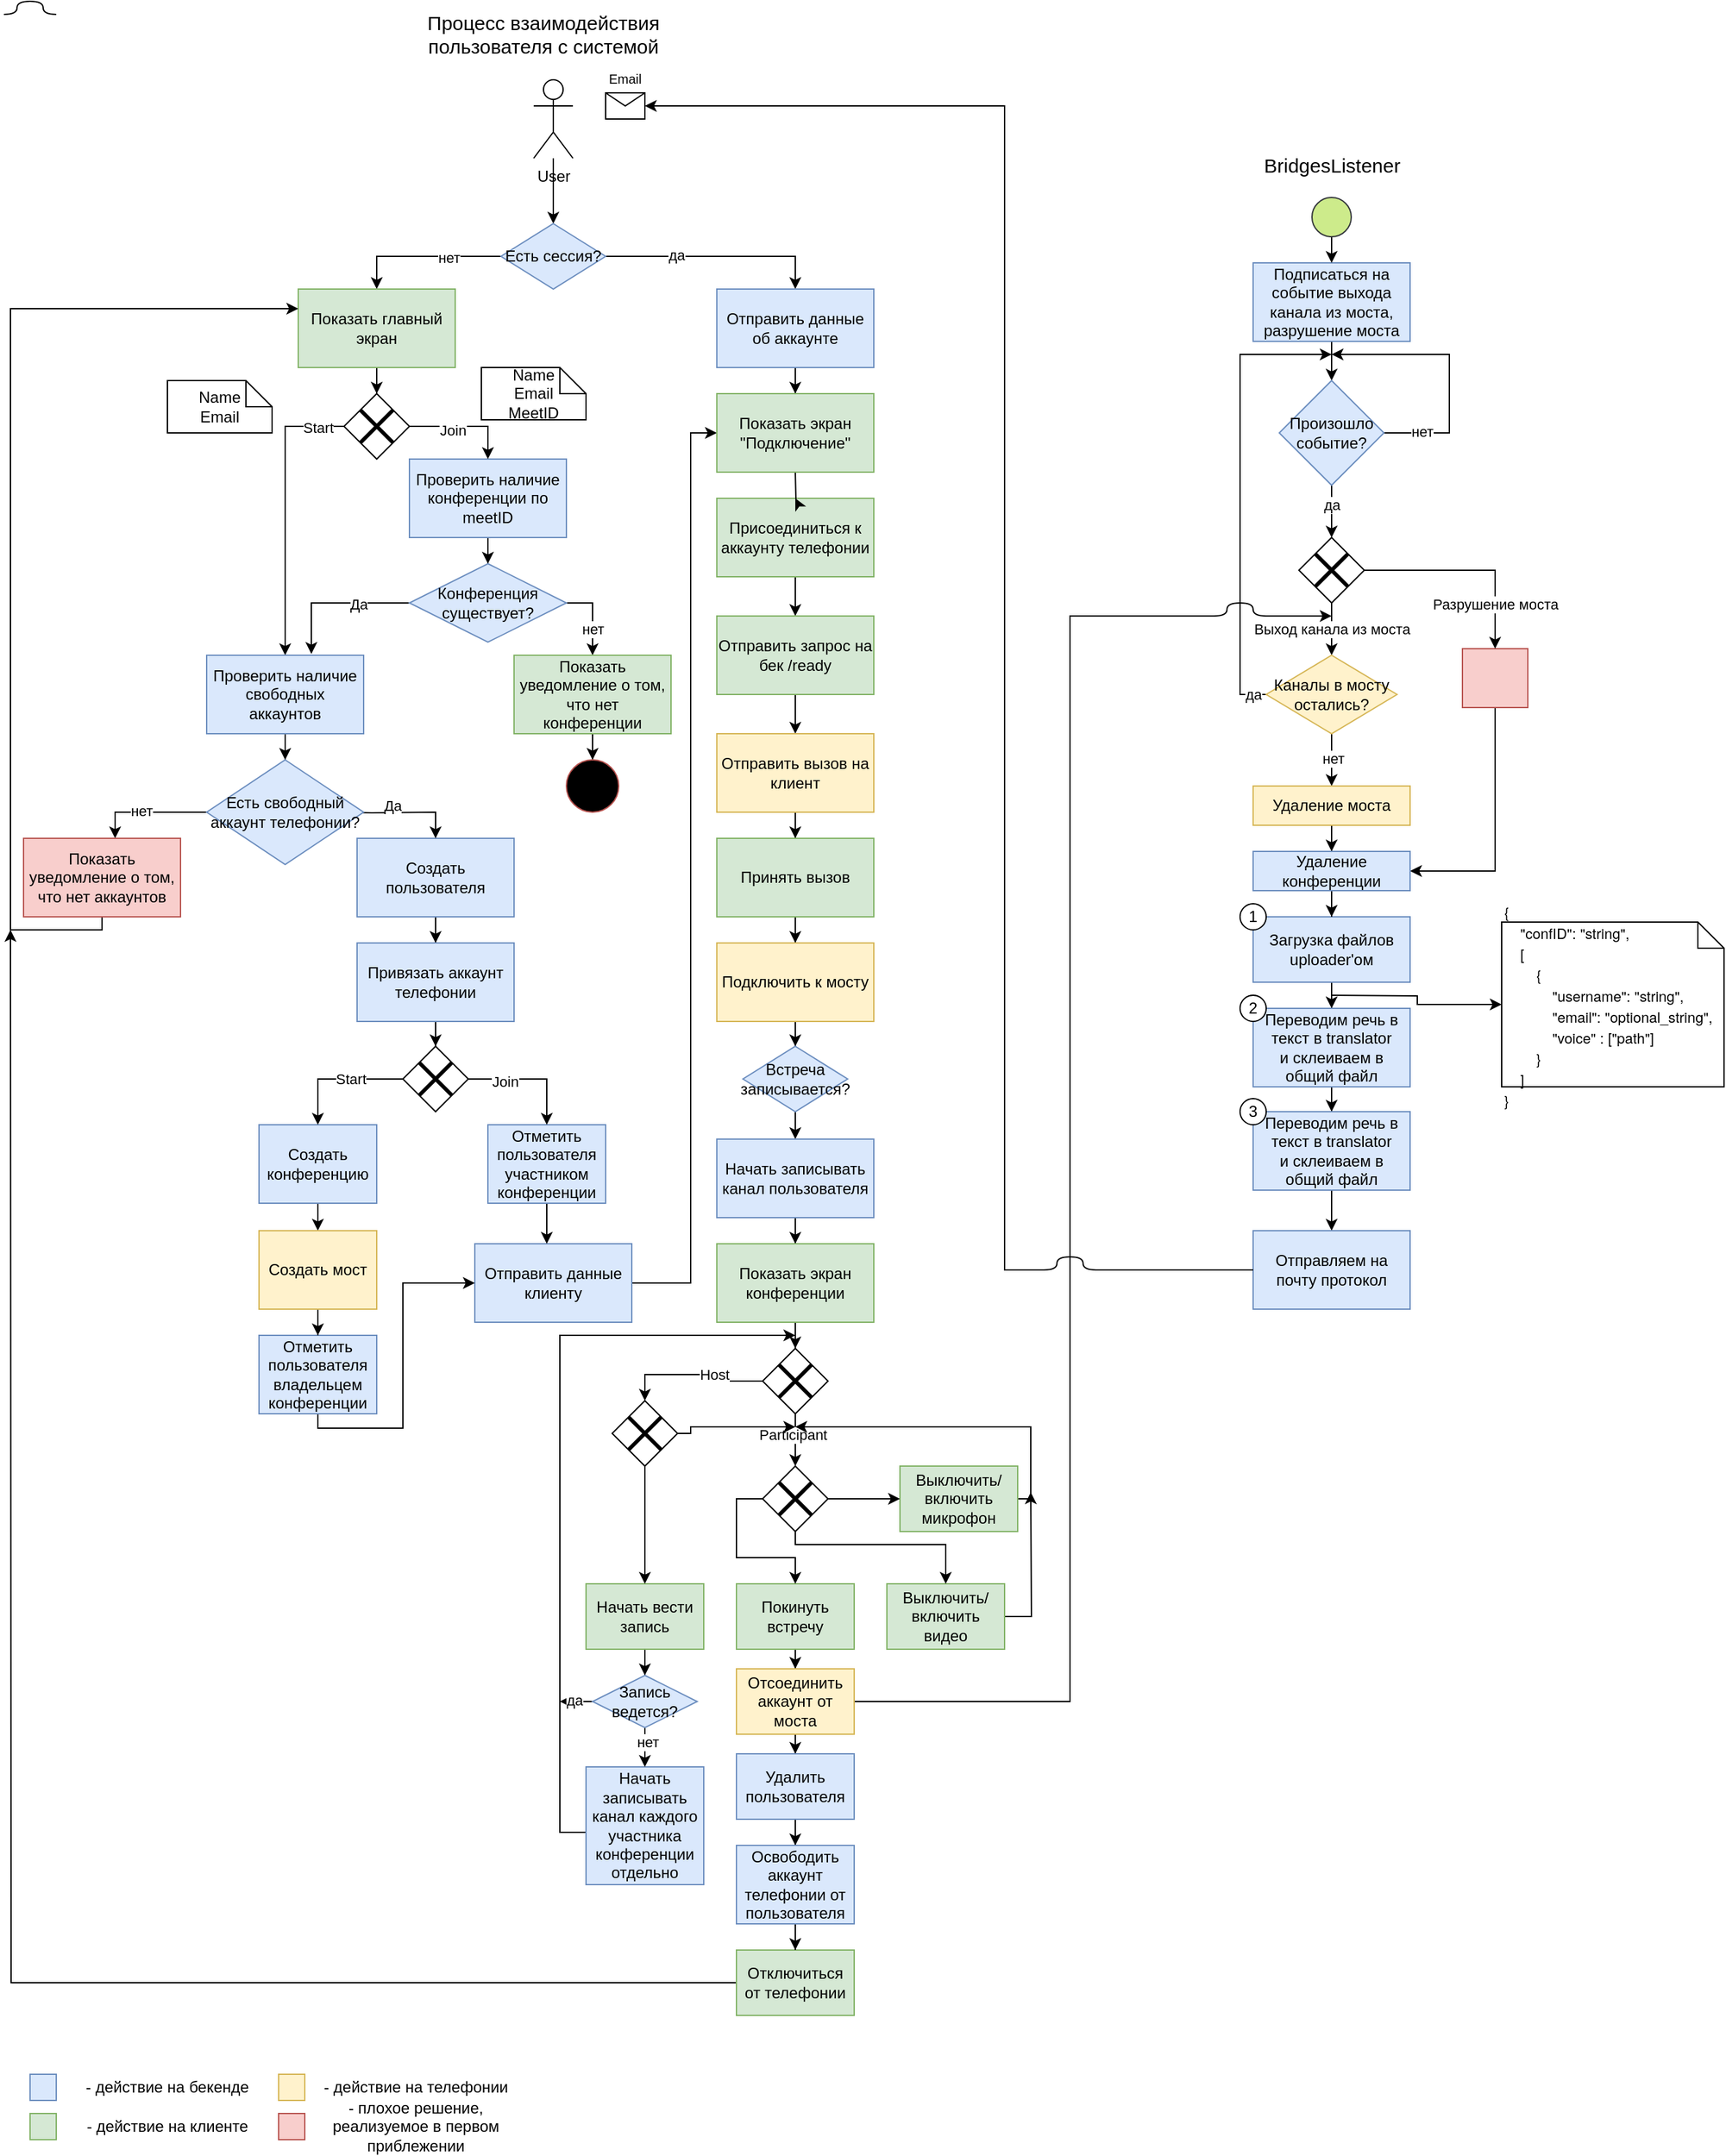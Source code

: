 <mxfile version="15.4.0" type="device"><diagram id="AtI5T3BuK7iU8eqhQHQS" name="Page-1"><mxGraphModel dx="922" dy="644" grid="1" gridSize="10" guides="1" tooltips="1" connect="1" arrows="1" fold="1" page="1" pageScale="1" pageWidth="850" pageHeight="1100" math="0" shadow="0"><root><mxCell id="0"/><mxCell id="1" parent="0"/><mxCell id="g4ywEfonFeUrjfAMCBvN-18" style="edgeStyle=orthogonalEdgeStyle;rounded=0;orthogonalLoop=1;jettySize=auto;html=1;entryX=0.5;entryY=0;entryDx=0;entryDy=0;" parent="1" source="g4ywEfonFeUrjfAMCBvN-1" edge="1"><mxGeometry relative="1" as="geometry"><mxPoint x="425" y="180" as="targetPoint"/></mxGeometry></mxCell><mxCell id="g4ywEfonFeUrjfAMCBvN-1" value="User" style="shape=umlActor;verticalLabelPosition=bottom;verticalAlign=top;html=1;outlineConnect=0;" parent="1" vertex="1"><mxGeometry x="410" y="70" width="30" height="60" as="geometry"/></mxCell><mxCell id="g4ywEfonFeUrjfAMCBvN-20" value="Name&lt;br&gt;Email" style="shape=note;size=20;whiteSpace=wrap;html=1;" parent="1" vertex="1"><mxGeometry x="130" y="300" width="80" height="40" as="geometry"/></mxCell><mxCell id="g4ywEfonFeUrjfAMCBvN-26" style="edgeStyle=orthogonalEdgeStyle;rounded=0;orthogonalLoop=1;jettySize=auto;html=1;entryX=0.5;entryY=0;entryDx=0;entryDy=0;" parent="1" source="g4ywEfonFeUrjfAMCBvN-25" target="g4ywEfonFeUrjfAMCBvN-27" edge="1"><mxGeometry relative="1" as="geometry"><mxPoint x="290" y="205" as="targetPoint"/></mxGeometry></mxCell><mxCell id="g4ywEfonFeUrjfAMCBvN-28" value="нет" style="edgeLabel;html=1;align=center;verticalAlign=middle;resizable=0;points=[];" parent="g4ywEfonFeUrjfAMCBvN-26" vertex="1" connectable="0"><mxGeometry x="-0.333" y="1" relative="1" as="geometry"><mxPoint as="offset"/></mxGeometry></mxCell><mxCell id="g4ywEfonFeUrjfAMCBvN-30" value="" style="edgeStyle=orthogonalEdgeStyle;rounded=0;orthogonalLoop=1;jettySize=auto;html=1;entryX=0.5;entryY=0;entryDx=0;entryDy=0;" parent="1" source="g4ywEfonFeUrjfAMCBvN-25" target="g4ywEfonFeUrjfAMCBvN-102" edge="1"><mxGeometry relative="1" as="geometry"/></mxCell><mxCell id="g4ywEfonFeUrjfAMCBvN-32" value="да" style="edgeLabel;html=1;align=center;verticalAlign=middle;resizable=0;points=[];" parent="g4ywEfonFeUrjfAMCBvN-30" vertex="1" connectable="0"><mxGeometry x="-0.367" y="1" relative="1" as="geometry"><mxPoint as="offset"/></mxGeometry></mxCell><mxCell id="g4ywEfonFeUrjfAMCBvN-25" value="Есть сессия?" style="rhombus;whiteSpace=wrap;html=1;fillColor=#dae8fc;strokeColor=#6c8ebf;" parent="1" vertex="1"><mxGeometry x="385" y="180" width="80" height="50" as="geometry"/></mxCell><mxCell id="g4ywEfonFeUrjfAMCBvN-40" style="edgeStyle=orthogonalEdgeStyle;rounded=0;orthogonalLoop=1;jettySize=auto;html=1;entryX=0.5;entryY=0;entryDx=0;entryDy=0;exitX=0;exitY=0.5;exitDx=0;exitDy=0;" parent="1" source="g4ywEfonFeUrjfAMCBvN-77" target="g4ywEfonFeUrjfAMCBvN-45" edge="1"><mxGeometry relative="1" as="geometry"><mxPoint x="220" y="520" as="sourcePoint"/><mxPoint x="220" y="550" as="targetPoint"/></mxGeometry></mxCell><mxCell id="g4ywEfonFeUrjfAMCBvN-90" value="Start" style="edgeLabel;html=1;align=center;verticalAlign=middle;resizable=0;points=[];" parent="g4ywEfonFeUrjfAMCBvN-40" vertex="1" connectable="0"><mxGeometry x="-0.816" y="1" relative="1" as="geometry"><mxPoint as="offset"/></mxGeometry></mxCell><mxCell id="g4ywEfonFeUrjfAMCBvN-79" style="edgeStyle=orthogonalEdgeStyle;rounded=0;orthogonalLoop=1;jettySize=auto;html=1;entryX=0.5;entryY=0;entryDx=0;entryDy=0;" parent="1" source="g4ywEfonFeUrjfAMCBvN-27" target="g4ywEfonFeUrjfAMCBvN-77" edge="1"><mxGeometry relative="1" as="geometry"/></mxCell><mxCell id="g4ywEfonFeUrjfAMCBvN-27" value="Показать главный экран" style="rounded=0;whiteSpace=wrap;html=1;fillColor=#d5e8d4;strokeColor=#82b366;" parent="1" vertex="1"><mxGeometry x="230" y="230" width="120" height="60" as="geometry"/></mxCell><mxCell id="g4ywEfonFeUrjfAMCBvN-34" value="" style="edgeStyle=orthogonalEdgeStyle;rounded=0;orthogonalLoop=1;jettySize=auto;html=1;" parent="1" source="g4ywEfonFeUrjfAMCBvN-29" target="g4ywEfonFeUrjfAMCBvN-33" edge="1"><mxGeometry relative="1" as="geometry"/></mxCell><mxCell id="g4ywEfonFeUrjfAMCBvN-29" value="Присоединиться к аккаунту телефонии" style="whiteSpace=wrap;html=1;fillColor=#d5e8d4;strokeColor=#82b366;" parent="1" vertex="1"><mxGeometry x="550" y="390" width="120" height="60" as="geometry"/></mxCell><mxCell id="g4ywEfonFeUrjfAMCBvN-36" value="" style="edgeStyle=orthogonalEdgeStyle;rounded=0;orthogonalLoop=1;jettySize=auto;html=1;" parent="1" source="g4ywEfonFeUrjfAMCBvN-33" target="g4ywEfonFeUrjfAMCBvN-35" edge="1"><mxGeometry relative="1" as="geometry"/></mxCell><mxCell id="g4ywEfonFeUrjfAMCBvN-33" value="Отправить запрос на бек /ready" style="whiteSpace=wrap;html=1;fillColor=#d5e8d4;strokeColor=#82b366;" parent="1" vertex="1"><mxGeometry x="550" y="480" width="120" height="60" as="geometry"/></mxCell><mxCell id="g4ywEfonFeUrjfAMCBvN-134" style="edgeStyle=orthogonalEdgeStyle;rounded=0;orthogonalLoop=1;jettySize=auto;html=1;entryX=0.5;entryY=0;entryDx=0;entryDy=0;" parent="1" source="g4ywEfonFeUrjfAMCBvN-35" target="g4ywEfonFeUrjfAMCBvN-133" edge="1"><mxGeometry relative="1" as="geometry"/></mxCell><mxCell id="g4ywEfonFeUrjfAMCBvN-35" value="Отправить вызов на клиент" style="whiteSpace=wrap;html=1;fillColor=#fff2cc;strokeColor=#d6b656;" parent="1" vertex="1"><mxGeometry x="550" y="570" width="120" height="60" as="geometry"/></mxCell><mxCell id="g4ywEfonFeUrjfAMCBvN-56" value="" style="edgeStyle=orthogonalEdgeStyle;rounded=0;orthogonalLoop=1;jettySize=auto;html=1;" parent="1" source="g4ywEfonFeUrjfAMCBvN-44" target="g4ywEfonFeUrjfAMCBvN-55" edge="1"><mxGeometry relative="1" as="geometry"/></mxCell><mxCell id="g4ywEfonFeUrjfAMCBvN-44" value="Создать пользователя" style="rounded=0;whiteSpace=wrap;html=1;fillColor=#dae8fc;strokeColor=#6c8ebf;" parent="1" vertex="1"><mxGeometry x="275" y="650" width="120" height="60" as="geometry"/></mxCell><mxCell id="g4ywEfonFeUrjfAMCBvN-47" value="" style="edgeStyle=orthogonalEdgeStyle;rounded=0;orthogonalLoop=1;jettySize=auto;html=1;" parent="1" source="g4ywEfonFeUrjfAMCBvN-45" target="g4ywEfonFeUrjfAMCBvN-46" edge="1"><mxGeometry relative="1" as="geometry"/></mxCell><mxCell id="g4ywEfonFeUrjfAMCBvN-45" value="Проверить наличие свободных аккаунтов" style="rounded=0;whiteSpace=wrap;html=1;fillColor=#dae8fc;strokeColor=#6c8ebf;" parent="1" vertex="1"><mxGeometry x="160" y="510" width="120" height="60" as="geometry"/></mxCell><mxCell id="g4ywEfonFeUrjfAMCBvN-49" value="" style="edgeStyle=orthogonalEdgeStyle;rounded=0;orthogonalLoop=1;jettySize=auto;html=1;exitX=0;exitY=0.5;exitDx=0;exitDy=0;" parent="1" source="g4ywEfonFeUrjfAMCBvN-46" target="g4ywEfonFeUrjfAMCBvN-48" edge="1"><mxGeometry relative="1" as="geometry"><mxPoint x="150" y="640" as="sourcePoint"/><Array as="points"><mxPoint x="90" y="630"/></Array></mxGeometry></mxCell><mxCell id="g4ywEfonFeUrjfAMCBvN-50" value="нет" style="edgeLabel;html=1;align=center;verticalAlign=middle;resizable=0;points=[];" parent="g4ywEfonFeUrjfAMCBvN-49" vertex="1" connectable="0"><mxGeometry x="0.123" y="-1" relative="1" as="geometry"><mxPoint as="offset"/></mxGeometry></mxCell><mxCell id="g4ywEfonFeUrjfAMCBvN-53" style="edgeStyle=orthogonalEdgeStyle;rounded=0;orthogonalLoop=1;jettySize=auto;html=1;entryX=0.5;entryY=0;entryDx=0;entryDy=0;" parent="1" target="g4ywEfonFeUrjfAMCBvN-44" edge="1"><mxGeometry relative="1" as="geometry"><mxPoint x="325" y="640" as="targetPoint"/><mxPoint x="265" y="630" as="sourcePoint"/></mxGeometry></mxCell><mxCell id="g4ywEfonFeUrjfAMCBvN-93" value="Да" style="edgeLabel;html=1;align=center;verticalAlign=middle;resizable=0;points=[];" parent="g4ywEfonFeUrjfAMCBvN-53" vertex="1" connectable="0"><mxGeometry x="-0.178" y="5" relative="1" as="geometry"><mxPoint as="offset"/></mxGeometry></mxCell><mxCell id="g4ywEfonFeUrjfAMCBvN-46" value="Есть свободный аккаунт телефонии?" style="rhombus;whiteSpace=wrap;html=1;rounded=0;fillColor=#dae8fc;strokeColor=#6c8ebf;" parent="1" vertex="1"><mxGeometry x="160" y="590" width="120" height="80" as="geometry"/></mxCell><mxCell id="g4ywEfonFeUrjfAMCBvN-52" style="edgeStyle=orthogonalEdgeStyle;rounded=0;orthogonalLoop=1;jettySize=auto;html=1;entryX=0;entryY=0.25;entryDx=0;entryDy=0;exitX=0.5;exitY=1;exitDx=0;exitDy=0;" parent="1" source="g4ywEfonFeUrjfAMCBvN-48" target="g4ywEfonFeUrjfAMCBvN-27" edge="1"><mxGeometry relative="1" as="geometry"><mxPoint x="70" y="730" as="sourcePoint"/><mxPoint x="80" y="730" as="targetPoint"/><Array as="points"><mxPoint x="80" y="720"/><mxPoint x="10" y="720"/><mxPoint x="10" y="245"/></Array></mxGeometry></mxCell><mxCell id="g4ywEfonFeUrjfAMCBvN-48" value="Показать уведомление о том, что нет аккаунтов" style="whiteSpace=wrap;html=1;rounded=0;fillColor=#f8cecc;strokeColor=#b85450;" parent="1" vertex="1"><mxGeometry x="20" y="650" width="120" height="60" as="geometry"/></mxCell><mxCell id="g4ywEfonFeUrjfAMCBvN-66" style="edgeStyle=orthogonalEdgeStyle;rounded=0;orthogonalLoop=1;jettySize=auto;html=1;entryX=0.5;entryY=0;entryDx=0;entryDy=0;" parent="1" source="g4ywEfonFeUrjfAMCBvN-55" target="g4ywEfonFeUrjfAMCBvN-64" edge="1"><mxGeometry relative="1" as="geometry"/></mxCell><mxCell id="g4ywEfonFeUrjfAMCBvN-55" value="Привязать аккаунт телефонии" style="whiteSpace=wrap;html=1;rounded=0;fillColor=#dae8fc;strokeColor=#6c8ebf;" parent="1" vertex="1"><mxGeometry x="275" y="730" width="120" height="60" as="geometry"/></mxCell><mxCell id="g4ywEfonFeUrjfAMCBvN-101" style="edgeStyle=orthogonalEdgeStyle;rounded=0;orthogonalLoop=1;jettySize=auto;html=1;entryX=0;entryY=0.5;entryDx=0;entryDy=0;" parent="1" source="g4ywEfonFeUrjfAMCBvN-58" target="g4ywEfonFeUrjfAMCBvN-106" edge="1"><mxGeometry relative="1" as="geometry"><Array as="points"><mxPoint x="530" y="990"/><mxPoint x="530" y="340"/></Array></mxGeometry></mxCell><mxCell id="g4ywEfonFeUrjfAMCBvN-58" value="Отправить данные клиенту" style="whiteSpace=wrap;html=1;rounded=0;fillColor=#dae8fc;strokeColor=#6c8ebf;" parent="1" vertex="1"><mxGeometry x="365" y="960" width="120" height="60" as="geometry"/></mxCell><mxCell id="g4ywEfonFeUrjfAMCBvN-63" value="" style="group" parent="1" vertex="1" connectable="0"><mxGeometry x="310" y="809" width="50" height="50" as="geometry"/></mxCell><mxCell id="g4ywEfonFeUrjfAMCBvN-64" value="" style="rhombus;whiteSpace=wrap;html=1;" parent="g4ywEfonFeUrjfAMCBvN-63" vertex="1"><mxGeometry width="50" height="50" as="geometry"/></mxCell><mxCell id="g4ywEfonFeUrjfAMCBvN-65" value="" style="shape=umlDestroy;whiteSpace=wrap;html=1;strokeWidth=3;" parent="g4ywEfonFeUrjfAMCBvN-63" vertex="1"><mxGeometry x="12.5" y="12.5" width="25" height="25" as="geometry"/></mxCell><mxCell id="g4ywEfonFeUrjfAMCBvN-131" style="edgeStyle=orthogonalEdgeStyle;rounded=0;orthogonalLoop=1;jettySize=auto;html=1;entryX=0.5;entryY=0;entryDx=0;entryDy=0;" parent="1" source="g4ywEfonFeUrjfAMCBvN-69" target="g4ywEfonFeUrjfAMCBvN-130" edge="1"><mxGeometry relative="1" as="geometry"/></mxCell><mxCell id="g4ywEfonFeUrjfAMCBvN-69" value="Создать конференцию" style="whiteSpace=wrap;html=1;rounded=0;fillColor=#dae8fc;strokeColor=#6c8ebf;" parent="1" vertex="1"><mxGeometry x="200" y="869" width="90" height="60" as="geometry"/></mxCell><mxCell id="g4ywEfonFeUrjfAMCBvN-70" value="Start" style="edgeStyle=orthogonalEdgeStyle;rounded=0;orthogonalLoop=1;jettySize=auto;html=1;entryX=0.5;entryY=0;entryDx=0;entryDy=0;" parent="1" source="g4ywEfonFeUrjfAMCBvN-64" target="g4ywEfonFeUrjfAMCBvN-69" edge="1"><mxGeometry x="-0.2" relative="1" as="geometry"><Array as="points"><mxPoint x="245" y="834"/></Array><mxPoint as="offset"/></mxGeometry></mxCell><mxCell id="g4ywEfonFeUrjfAMCBvN-100" style="edgeStyle=orthogonalEdgeStyle;rounded=0;orthogonalLoop=1;jettySize=auto;html=1;entryX=0;entryY=0.5;entryDx=0;entryDy=0;" parent="1" source="g4ywEfonFeUrjfAMCBvN-71" target="g4ywEfonFeUrjfAMCBvN-58" edge="1"><mxGeometry relative="1" as="geometry"><Array as="points"><mxPoint x="245" y="1101"/><mxPoint x="310" y="1101"/><mxPoint x="310" y="990"/></Array></mxGeometry></mxCell><mxCell id="g4ywEfonFeUrjfAMCBvN-71" value="Отметить пользователя владельцем конференции" style="whiteSpace=wrap;html=1;rounded=0;fillColor=#dae8fc;strokeColor=#6c8ebf;" parent="1" vertex="1"><mxGeometry x="200" y="1030" width="90" height="60" as="geometry"/></mxCell><mxCell id="g4ywEfonFeUrjfAMCBvN-76" value="" style="group" parent="1" vertex="1" connectable="0"><mxGeometry x="265" y="310" width="50" height="50" as="geometry"/></mxCell><mxCell id="g4ywEfonFeUrjfAMCBvN-77" value="" style="rhombus;whiteSpace=wrap;html=1;" parent="g4ywEfonFeUrjfAMCBvN-76" vertex="1"><mxGeometry width="50" height="50" as="geometry"/></mxCell><mxCell id="g4ywEfonFeUrjfAMCBvN-78" value="" style="shape=umlDestroy;whiteSpace=wrap;html=1;strokeWidth=3;" parent="g4ywEfonFeUrjfAMCBvN-76" vertex="1"><mxGeometry x="12.5" y="12.5" width="25" height="25" as="geometry"/></mxCell><mxCell id="g4ywEfonFeUrjfAMCBvN-84" style="edgeStyle=orthogonalEdgeStyle;rounded=0;orthogonalLoop=1;jettySize=auto;html=1;entryX=0.5;entryY=0;entryDx=0;entryDy=0;" parent="1" source="g4ywEfonFeUrjfAMCBvN-80" target="g4ywEfonFeUrjfAMCBvN-82" edge="1"><mxGeometry relative="1" as="geometry"/></mxCell><mxCell id="g4ywEfonFeUrjfAMCBvN-80" value="Проверить наличие конференции по meetID" style="rounded=0;whiteSpace=wrap;html=1;fillColor=#dae8fc;strokeColor=#6c8ebf;" parent="1" vertex="1"><mxGeometry x="315" y="360" width="120" height="60" as="geometry"/></mxCell><mxCell id="g4ywEfonFeUrjfAMCBvN-81" style="edgeStyle=orthogonalEdgeStyle;rounded=0;orthogonalLoop=1;jettySize=auto;html=1;entryX=0.5;entryY=0;entryDx=0;entryDy=0;" parent="1" source="g4ywEfonFeUrjfAMCBvN-77" target="g4ywEfonFeUrjfAMCBvN-80" edge="1"><mxGeometry relative="1" as="geometry"><Array as="points"><mxPoint x="375" y="335"/></Array></mxGeometry></mxCell><mxCell id="g4ywEfonFeUrjfAMCBvN-83" value="Join" style="edgeLabel;html=1;align=center;verticalAlign=middle;resizable=0;points=[];" parent="g4ywEfonFeUrjfAMCBvN-81" vertex="1" connectable="0"><mxGeometry x="-0.224" y="-3" relative="1" as="geometry"><mxPoint as="offset"/></mxGeometry></mxCell><mxCell id="g4ywEfonFeUrjfAMCBvN-89" style="edgeStyle=orthogonalEdgeStyle;rounded=0;orthogonalLoop=1;jettySize=auto;html=1;entryX=0.5;entryY=0;entryDx=0;entryDy=0;" parent="1" target="g4ywEfonFeUrjfAMCBvN-87" edge="1"><mxGeometry relative="1" as="geometry"><mxPoint x="405" y="470" as="sourcePoint"/><Array as="points"><mxPoint x="455" y="470"/></Array></mxGeometry></mxCell><mxCell id="g4ywEfonFeUrjfAMCBvN-91" style="edgeStyle=orthogonalEdgeStyle;rounded=0;orthogonalLoop=1;jettySize=auto;html=1;entryX=0.667;entryY=-0.017;entryDx=0;entryDy=0;entryPerimeter=0;" parent="1" source="g4ywEfonFeUrjfAMCBvN-82" target="g4ywEfonFeUrjfAMCBvN-45" edge="1"><mxGeometry relative="1" as="geometry"/></mxCell><mxCell id="g4ywEfonFeUrjfAMCBvN-92" value="Да" style="edgeLabel;html=1;align=center;verticalAlign=middle;resizable=0;points=[];" parent="g4ywEfonFeUrjfAMCBvN-91" vertex="1" connectable="0"><mxGeometry x="-0.303" y="1" relative="1" as="geometry"><mxPoint as="offset"/></mxGeometry></mxCell><mxCell id="g4ywEfonFeUrjfAMCBvN-82" value="Конференция существует?" style="rhombus;whiteSpace=wrap;html=1;rounded=0;fillColor=#dae8fc;strokeColor=#6c8ebf;" parent="1" vertex="1"><mxGeometry x="315" y="440" width="120" height="60" as="geometry"/></mxCell><mxCell id="g4ywEfonFeUrjfAMCBvN-85" value="нет" style="edgeLabel;html=1;align=center;verticalAlign=middle;resizable=0;points=[];" parent="1" vertex="1" connectable="0"><mxGeometry x="455" y="490" as="geometry"/></mxCell><mxCell id="g4ywEfonFeUrjfAMCBvN-86" style="edgeStyle=orthogonalEdgeStyle;rounded=0;orthogonalLoop=1;jettySize=auto;html=1;entryX=0.5;entryY=0;entryDx=0;entryDy=0;" parent="1" source="g4ywEfonFeUrjfAMCBvN-87" target="g4ywEfonFeUrjfAMCBvN-88" edge="1"><mxGeometry relative="1" as="geometry"/></mxCell><mxCell id="g4ywEfonFeUrjfAMCBvN-87" value="Показать уведомление о том, что нет конференции" style="whiteSpace=wrap;html=1;rounded=0;fillColor=#d5e8d4;strokeColor=#82b366;" parent="1" vertex="1"><mxGeometry x="395" y="510" width="120" height="60" as="geometry"/></mxCell><mxCell id="g4ywEfonFeUrjfAMCBvN-88" value="" style="ellipse;whiteSpace=wrap;html=1;aspect=fixed;fillColor=#000000;strokeColor=#b85450;" parent="1" vertex="1"><mxGeometry x="435" y="590" width="40" height="40" as="geometry"/></mxCell><mxCell id="g4ywEfonFeUrjfAMCBvN-99" style="edgeStyle=orthogonalEdgeStyle;rounded=0;orthogonalLoop=1;jettySize=auto;html=1;" parent="1" source="g4ywEfonFeUrjfAMCBvN-97" target="g4ywEfonFeUrjfAMCBvN-58" edge="1"><mxGeometry relative="1" as="geometry"><Array as="points"><mxPoint x="420" y="1020"/><mxPoint x="420" y="1020"/></Array></mxGeometry></mxCell><mxCell id="g4ywEfonFeUrjfAMCBvN-97" value="Отметить пользователя участником конференции" style="whiteSpace=wrap;html=1;rounded=0;fillColor=#dae8fc;strokeColor=#6c8ebf;" parent="1" vertex="1"><mxGeometry x="375" y="869" width="90" height="60" as="geometry"/></mxCell><mxCell id="g4ywEfonFeUrjfAMCBvN-98" style="edgeStyle=orthogonalEdgeStyle;rounded=0;orthogonalLoop=1;jettySize=auto;html=1;entryX=0.5;entryY=0;entryDx=0;entryDy=0;" parent="1" source="g4ywEfonFeUrjfAMCBvN-64" target="g4ywEfonFeUrjfAMCBvN-97" edge="1"><mxGeometry relative="1" as="geometry"/></mxCell><mxCell id="g4ywEfonFeUrjfAMCBvN-109" value="Join" style="edgeLabel;html=1;align=center;verticalAlign=middle;resizable=0;points=[];" parent="g4ywEfonFeUrjfAMCBvN-98" vertex="1" connectable="0"><mxGeometry x="-0.41" y="-2" relative="1" as="geometry"><mxPoint as="offset"/></mxGeometry></mxCell><mxCell id="g4ywEfonFeUrjfAMCBvN-107" style="edgeStyle=orthogonalEdgeStyle;rounded=0;orthogonalLoop=1;jettySize=auto;html=1;entryX=0.5;entryY=0;entryDx=0;entryDy=0;" parent="1" source="g4ywEfonFeUrjfAMCBvN-102" target="g4ywEfonFeUrjfAMCBvN-106" edge="1"><mxGeometry relative="1" as="geometry"/></mxCell><mxCell id="g4ywEfonFeUrjfAMCBvN-102" value="Отправить данные об аккаунте" style="whiteSpace=wrap;html=1;fillColor=#dae8fc;strokeColor=#6c8ebf;" parent="1" vertex="1"><mxGeometry x="550" y="230" width="120" height="60" as="geometry"/></mxCell><mxCell id="g4ywEfonFeUrjfAMCBvN-105" style="edgeStyle=orthogonalEdgeStyle;rounded=0;orthogonalLoop=1;jettySize=auto;html=1;" parent="1" target="g4ywEfonFeUrjfAMCBvN-29" edge="1"><mxGeometry relative="1" as="geometry"><mxPoint x="610" y="370" as="sourcePoint"/></mxGeometry></mxCell><mxCell id="g4ywEfonFeUrjfAMCBvN-106" value="Показать экран &quot;Подключение&quot;" style="whiteSpace=wrap;html=1;fillColor=#d5e8d4;strokeColor=#82b366;" parent="1" vertex="1"><mxGeometry x="550" y="310" width="120" height="60" as="geometry"/></mxCell><mxCell id="g4ywEfonFeUrjfAMCBvN-108" value="Name&lt;br&gt;Email&lt;br&gt;MeetID" style="shape=note;size=20;whiteSpace=wrap;html=1;" parent="1" vertex="1"><mxGeometry x="370" y="290" width="80" height="40" as="geometry"/></mxCell><mxCell id="g4ywEfonFeUrjfAMCBvN-110" value="" style="whiteSpace=wrap;html=1;rounded=0;fillColor=#dae8fc;strokeColor=#6c8ebf;" parent="1" vertex="1"><mxGeometry x="25" y="1595" width="20" height="20" as="geometry"/></mxCell><mxCell id="g4ywEfonFeUrjfAMCBvN-111" value="- действие на бекенде" style="text;html=1;strokeColor=none;fillColor=none;align=center;verticalAlign=middle;whiteSpace=wrap;rounded=0;" parent="1" vertex="1"><mxGeometry x="55" y="1590" width="150" height="30" as="geometry"/></mxCell><mxCell id="g4ywEfonFeUrjfAMCBvN-112" value="" style="whiteSpace=wrap;html=1;rounded=0;fillColor=#d5e8d4;strokeColor=#82b366;" parent="1" vertex="1"><mxGeometry x="25" y="1625" width="20" height="20" as="geometry"/></mxCell><mxCell id="g4ywEfonFeUrjfAMCBvN-113" value="- действие на клиенте" style="text;html=1;strokeColor=none;fillColor=none;align=center;verticalAlign=middle;whiteSpace=wrap;rounded=0;" parent="1" vertex="1"><mxGeometry x="55" y="1620" width="150" height="30" as="geometry"/></mxCell><mxCell id="g4ywEfonFeUrjfAMCBvN-114" value="" style="whiteSpace=wrap;html=1;rounded=0;fillColor=#fff2cc;strokeColor=#d6b656;" parent="1" vertex="1"><mxGeometry x="215" y="1595" width="20" height="20" as="geometry"/></mxCell><mxCell id="g4ywEfonFeUrjfAMCBvN-115" value="- действие на телефонии" style="text;html=1;strokeColor=none;fillColor=none;align=center;verticalAlign=middle;whiteSpace=wrap;rounded=0;" parent="1" vertex="1"><mxGeometry x="245" y="1590" width="150" height="30" as="geometry"/></mxCell><mxCell id="g4ywEfonFeUrjfAMCBvN-117" value="" style="whiteSpace=wrap;html=1;rounded=0;fillColor=#f8cecc;strokeColor=#b85450;" parent="1" vertex="1"><mxGeometry x="215" y="1625" width="20" height="20" as="geometry"/></mxCell><mxCell id="g4ywEfonFeUrjfAMCBvN-118" value="- плохое решение, реализуемое в первом приблежении" style="text;html=1;strokeColor=none;fillColor=none;align=center;verticalAlign=middle;whiteSpace=wrap;rounded=0;" parent="1" vertex="1"><mxGeometry x="245" y="1620" width="150" height="30" as="geometry"/></mxCell><mxCell id="g4ywEfonFeUrjfAMCBvN-132" style="edgeStyle=orthogonalEdgeStyle;rounded=0;orthogonalLoop=1;jettySize=auto;html=1;" parent="1" source="g4ywEfonFeUrjfAMCBvN-130" target="g4ywEfonFeUrjfAMCBvN-71" edge="1"><mxGeometry relative="1" as="geometry"/></mxCell><mxCell id="g4ywEfonFeUrjfAMCBvN-130" value="Создать мост" style="whiteSpace=wrap;html=1;fillColor=#fff2cc;strokeColor=#d6b656;" parent="1" vertex="1"><mxGeometry x="200" y="950" width="90" height="60" as="geometry"/></mxCell><mxCell id="g4ywEfonFeUrjfAMCBvN-136" style="edgeStyle=orthogonalEdgeStyle;rounded=0;orthogonalLoop=1;jettySize=auto;html=1;entryX=0.5;entryY=0;entryDx=0;entryDy=0;" parent="1" source="g4ywEfonFeUrjfAMCBvN-133" target="g4ywEfonFeUrjfAMCBvN-135" edge="1"><mxGeometry relative="1" as="geometry"/></mxCell><mxCell id="g4ywEfonFeUrjfAMCBvN-133" value="Принять вызов" style="whiteSpace=wrap;html=1;fillColor=#d5e8d4;strokeColor=#82b366;" parent="1" vertex="1"><mxGeometry x="550" y="650" width="120" height="60" as="geometry"/></mxCell><mxCell id="VkJIi03_zaNJvbq8OnK2-2" style="edgeStyle=orthogonalEdgeStyle;rounded=0;orthogonalLoop=1;jettySize=auto;html=1;entryX=0.5;entryY=0;entryDx=0;entryDy=0;" parent="1" source="g4ywEfonFeUrjfAMCBvN-135" target="VkJIi03_zaNJvbq8OnK2-1" edge="1"><mxGeometry relative="1" as="geometry"/></mxCell><mxCell id="g4ywEfonFeUrjfAMCBvN-135" value="Подключить к мосту" style="whiteSpace=wrap;html=1;fillColor=#fff2cc;strokeColor=#d6b656;" parent="1" vertex="1"><mxGeometry x="550" y="730" width="120" height="60" as="geometry"/></mxCell><mxCell id="VkJIi03_zaNJvbq8OnK2-4" value="" style="edgeStyle=orthogonalEdgeStyle;rounded=0;orthogonalLoop=1;jettySize=auto;html=1;" parent="1" source="VkJIi03_zaNJvbq8OnK2-1" target="VkJIi03_zaNJvbq8OnK2-3" edge="1"><mxGeometry relative="1" as="geometry"/></mxCell><mxCell id="VkJIi03_zaNJvbq8OnK2-1" value="Встреча записывается?" style="rhombus;whiteSpace=wrap;html=1;fillColor=#dae8fc;strokeColor=#6c8ebf;" parent="1" vertex="1"><mxGeometry x="570" y="809" width="80" height="50" as="geometry"/></mxCell><mxCell id="VkJIi03_zaNJvbq8OnK2-6" style="edgeStyle=orthogonalEdgeStyle;rounded=0;orthogonalLoop=1;jettySize=auto;html=1;entryX=0.5;entryY=0;entryDx=0;entryDy=0;" parent="1" source="VkJIi03_zaNJvbq8OnK2-3" target="VkJIi03_zaNJvbq8OnK2-5" edge="1"><mxGeometry relative="1" as="geometry"/></mxCell><mxCell id="VkJIi03_zaNJvbq8OnK2-3" value="Начать записывать канал пользователя" style="whiteSpace=wrap;html=1;strokeColor=#6c8ebf;fillColor=#dae8fc;" parent="1" vertex="1"><mxGeometry x="550" y="880" width="120" height="60" as="geometry"/></mxCell><mxCell id="VkJIi03_zaNJvbq8OnK2-10" style="edgeStyle=orthogonalEdgeStyle;rounded=0;orthogonalLoop=1;jettySize=auto;html=1;entryX=0.5;entryY=0;entryDx=0;entryDy=0;" parent="1" source="VkJIi03_zaNJvbq8OnK2-5" target="VkJIi03_zaNJvbq8OnK2-8" edge="1"><mxGeometry relative="1" as="geometry"/></mxCell><mxCell id="VkJIi03_zaNJvbq8OnK2-5" value="Показать экран конференции" style="whiteSpace=wrap;html=1;strokeColor=#82b366;fillColor=#d5e8d4;" parent="1" vertex="1"><mxGeometry x="550" y="960" width="120" height="60" as="geometry"/></mxCell><mxCell id="VkJIi03_zaNJvbq8OnK2-7" value="" style="group" parent="1" vertex="1" connectable="0"><mxGeometry x="585" y="1040" width="50" height="50" as="geometry"/></mxCell><mxCell id="VkJIi03_zaNJvbq8OnK2-8" value="" style="rhombus;whiteSpace=wrap;html=1;" parent="VkJIi03_zaNJvbq8OnK2-7" vertex="1"><mxGeometry width="50" height="50" as="geometry"/></mxCell><mxCell id="VkJIi03_zaNJvbq8OnK2-9" value="" style="shape=umlDestroy;whiteSpace=wrap;html=1;strokeWidth=3;" parent="VkJIi03_zaNJvbq8OnK2-7" vertex="1"><mxGeometry x="12.5" y="12.5" width="25" height="25" as="geometry"/></mxCell><mxCell id="VkJIi03_zaNJvbq8OnK2-11" style="edgeStyle=orthogonalEdgeStyle;rounded=0;orthogonalLoop=1;jettySize=auto;html=1;entryX=0.5;entryY=0;entryDx=0;entryDy=0;" parent="1" source="VkJIi03_zaNJvbq8OnK2-8" target="VkJIi03_zaNJvbq8OnK2-32" edge="1"><mxGeometry relative="1" as="geometry"><mxPoint x="450" y="1065" as="targetPoint"/></mxGeometry></mxCell><mxCell id="VkJIi03_zaNJvbq8OnK2-12" value="Host" style="edgeLabel;html=1;align=center;verticalAlign=middle;resizable=0;points=[];" parent="VkJIi03_zaNJvbq8OnK2-11" vertex="1" connectable="0"><mxGeometry x="-0.259" relative="1" as="geometry"><mxPoint as="offset"/></mxGeometry></mxCell><mxCell id="VkJIi03_zaNJvbq8OnK2-13" style="edgeStyle=orthogonalEdgeStyle;rounded=0;orthogonalLoop=1;jettySize=auto;html=1;entryX=0.5;entryY=0;entryDx=0;entryDy=0;" parent="1" source="VkJIi03_zaNJvbq8OnK2-8" target="VkJIi03_zaNJvbq8OnK2-16" edge="1"><mxGeometry relative="1" as="geometry"><mxPoint x="610" y="1150" as="targetPoint"/></mxGeometry></mxCell><mxCell id="VkJIi03_zaNJvbq8OnK2-14" value="Participant" style="edgeLabel;html=1;align=center;verticalAlign=middle;resizable=0;points=[];" parent="VkJIi03_zaNJvbq8OnK2-13" vertex="1" connectable="0"><mxGeometry x="-0.2" y="-2" relative="1" as="geometry"><mxPoint as="offset"/></mxGeometry></mxCell><mxCell id="VkJIi03_zaNJvbq8OnK2-15" value="" style="group" parent="1" vertex="1" connectable="0"><mxGeometry x="585" y="1130" width="50" height="50" as="geometry"/></mxCell><mxCell id="VkJIi03_zaNJvbq8OnK2-16" value="" style="rhombus;whiteSpace=wrap;html=1;" parent="VkJIi03_zaNJvbq8OnK2-15" vertex="1"><mxGeometry width="50" height="50" as="geometry"/></mxCell><mxCell id="VkJIi03_zaNJvbq8OnK2-17" value="" style="shape=umlDestroy;whiteSpace=wrap;html=1;strokeWidth=3;" parent="VkJIi03_zaNJvbq8OnK2-15" vertex="1"><mxGeometry x="12.5" y="12.5" width="25" height="25" as="geometry"/></mxCell><mxCell id="VkJIi03_zaNJvbq8OnK2-49" style="edgeStyle=orthogonalEdgeStyle;rounded=0;orthogonalLoop=1;jettySize=auto;html=1;" parent="1" source="VkJIi03_zaNJvbq8OnK2-20" target="VkJIi03_zaNJvbq8OnK2-44" edge="1"><mxGeometry relative="1" as="geometry"/></mxCell><mxCell id="VkJIi03_zaNJvbq8OnK2-20" value="Покинуть встречу" style="whiteSpace=wrap;html=1;strokeColor=#82b366;fillColor=#d5e8d4;" parent="1" vertex="1"><mxGeometry x="565" y="1220" width="90" height="50" as="geometry"/></mxCell><mxCell id="VkJIi03_zaNJvbq8OnK2-36" style="edgeStyle=orthogonalEdgeStyle;rounded=0;orthogonalLoop=1;jettySize=auto;html=1;entryX=0.5;entryY=0;entryDx=0;entryDy=0;" parent="1" source="VkJIi03_zaNJvbq8OnK2-21" target="VkJIi03_zaNJvbq8OnK2-38" edge="1"><mxGeometry relative="1" as="geometry"><mxPoint x="495" y="1290" as="targetPoint"/></mxGeometry></mxCell><mxCell id="VkJIi03_zaNJvbq8OnK2-21" value="Начать вести запись" style="whiteSpace=wrap;html=1;strokeColor=#82b366;fillColor=#d5e8d4;" parent="1" vertex="1"><mxGeometry x="450" y="1220" width="90" height="50" as="geometry"/></mxCell><mxCell id="VkJIi03_zaNJvbq8OnK2-22" style="edgeStyle=orthogonalEdgeStyle;rounded=0;orthogonalLoop=1;jettySize=auto;html=1;entryX=0.5;entryY=0;entryDx=0;entryDy=0;exitX=0;exitY=0.5;exitDx=0;exitDy=0;" parent="1" source="VkJIi03_zaNJvbq8OnK2-16" target="VkJIi03_zaNJvbq8OnK2-20" edge="1"><mxGeometry relative="1" as="geometry"/></mxCell><mxCell id="VkJIi03_zaNJvbq8OnK2-26" style="edgeStyle=orthogonalEdgeStyle;rounded=0;orthogonalLoop=1;jettySize=auto;html=1;" parent="1" source="VkJIi03_zaNJvbq8OnK2-23" edge="1"><mxGeometry relative="1" as="geometry"><mxPoint x="610" y="1100" as="targetPoint"/><Array as="points"><mxPoint x="790" y="1155"/><mxPoint x="790" y="1100"/></Array></mxGeometry></mxCell><mxCell id="VkJIi03_zaNJvbq8OnK2-23" value="Выключить/включить микрофон" style="whiteSpace=wrap;html=1;strokeColor=#82b366;fillColor=#d5e8d4;" parent="1" vertex="1"><mxGeometry x="690" y="1130" width="90" height="50" as="geometry"/></mxCell><mxCell id="VkJIi03_zaNJvbq8OnK2-28" style="edgeStyle=orthogonalEdgeStyle;rounded=0;orthogonalLoop=1;jettySize=auto;html=1;" parent="1" source="VkJIi03_zaNJvbq8OnK2-24" edge="1"><mxGeometry relative="1" as="geometry"><mxPoint x="790" y="1150" as="targetPoint"/></mxGeometry></mxCell><mxCell id="VkJIi03_zaNJvbq8OnK2-24" value="Выключить/включить видео" style="whiteSpace=wrap;html=1;strokeColor=#82b366;fillColor=#d5e8d4;" parent="1" vertex="1"><mxGeometry x="680" y="1220" width="90" height="50" as="geometry"/></mxCell><mxCell id="VkJIi03_zaNJvbq8OnK2-25" style="edgeStyle=orthogonalEdgeStyle;rounded=0;orthogonalLoop=1;jettySize=auto;html=1;exitX=1;exitY=0.5;exitDx=0;exitDy=0;" parent="1" source="VkJIi03_zaNJvbq8OnK2-16" edge="1"><mxGeometry relative="1" as="geometry"><mxPoint x="690" y="1155" as="targetPoint"/><Array as="points"><mxPoint x="690" y="1155"/></Array></mxGeometry></mxCell><mxCell id="VkJIi03_zaNJvbq8OnK2-27" style="edgeStyle=orthogonalEdgeStyle;rounded=0;orthogonalLoop=1;jettySize=auto;html=1;entryX=0.5;entryY=0;entryDx=0;entryDy=0;" parent="1" source="VkJIi03_zaNJvbq8OnK2-16" target="VkJIi03_zaNJvbq8OnK2-24" edge="1"><mxGeometry relative="1" as="geometry"><Array as="points"><mxPoint x="610" y="1190"/><mxPoint x="725" y="1190"/></Array></mxGeometry></mxCell><mxCell id="VkJIi03_zaNJvbq8OnK2-29" style="edgeStyle=orthogonalEdgeStyle;rounded=0;orthogonalLoop=1;jettySize=auto;html=1;exitX=1;exitY=0.5;exitDx=0;exitDy=0;" parent="1" source="VkJIi03_zaNJvbq8OnK2-32" edge="1"><mxGeometry relative="1" as="geometry"><mxPoint x="610" y="1100" as="targetPoint"/><mxPoint x="500" y="1100" as="sourcePoint"/><Array as="points"><mxPoint x="530" y="1105"/><mxPoint x="530" y="1100"/></Array></mxGeometry></mxCell><mxCell id="VkJIi03_zaNJvbq8OnK2-31" value="" style="group" parent="1" vertex="1" connectable="0"><mxGeometry x="470" y="1080" width="50" height="50" as="geometry"/></mxCell><mxCell id="VkJIi03_zaNJvbq8OnK2-32" value="" style="rhombus;whiteSpace=wrap;html=1;" parent="VkJIi03_zaNJvbq8OnK2-31" vertex="1"><mxGeometry width="50" height="50" as="geometry"/></mxCell><mxCell id="VkJIi03_zaNJvbq8OnK2-33" value="" style="shape=umlDestroy;whiteSpace=wrap;html=1;strokeWidth=3;" parent="VkJIi03_zaNJvbq8OnK2-31" vertex="1"><mxGeometry x="12.5" y="12.5" width="25" height="25" as="geometry"/></mxCell><mxCell id="VkJIi03_zaNJvbq8OnK2-34" style="edgeStyle=orthogonalEdgeStyle;rounded=0;orthogonalLoop=1;jettySize=auto;html=1;entryX=0.5;entryY=0;entryDx=0;entryDy=0;" parent="1" source="VkJIi03_zaNJvbq8OnK2-32" target="VkJIi03_zaNJvbq8OnK2-21" edge="1"><mxGeometry relative="1" as="geometry"/></mxCell><mxCell id="VkJIi03_zaNJvbq8OnK2-37" style="edgeStyle=orthogonalEdgeStyle;rounded=0;orthogonalLoop=1;jettySize=auto;html=1;" parent="1" source="VkJIi03_zaNJvbq8OnK2-35" edge="1"><mxGeometry relative="1" as="geometry"><mxPoint x="610" y="1030" as="targetPoint"/><Array as="points"><mxPoint x="430" y="1410"/><mxPoint x="430" y="1030"/></Array></mxGeometry></mxCell><mxCell id="VkJIi03_zaNJvbq8OnK2-35" value="Начать записывать канал каждого участника конференции отдельно" style="whiteSpace=wrap;html=1;rounded=0;fillColor=#dae8fc;strokeColor=#6c8ebf;" parent="1" vertex="1"><mxGeometry x="450" y="1360" width="90" height="90" as="geometry"/></mxCell><mxCell id="VkJIi03_zaNJvbq8OnK2-40" style="edgeStyle=orthogonalEdgeStyle;rounded=0;orthogonalLoop=1;jettySize=auto;html=1;" parent="1" source="VkJIi03_zaNJvbq8OnK2-38" target="VkJIi03_zaNJvbq8OnK2-35" edge="1"><mxGeometry relative="1" as="geometry"/></mxCell><mxCell id="VkJIi03_zaNJvbq8OnK2-41" value="нет" style="edgeLabel;html=1;align=center;verticalAlign=middle;resizable=0;points=[];" parent="VkJIi03_zaNJvbq8OnK2-40" vertex="1" connectable="0"><mxGeometry x="0.183" y="-2" relative="1" as="geometry"><mxPoint as="offset"/></mxGeometry></mxCell><mxCell id="VkJIi03_zaNJvbq8OnK2-42" style="edgeStyle=orthogonalEdgeStyle;rounded=0;orthogonalLoop=1;jettySize=auto;html=1;" parent="1" source="VkJIi03_zaNJvbq8OnK2-38" edge="1"><mxGeometry relative="1" as="geometry"><mxPoint x="430" y="1310" as="targetPoint"/></mxGeometry></mxCell><mxCell id="VkJIi03_zaNJvbq8OnK2-43" value="да" style="edgeLabel;html=1;align=center;verticalAlign=middle;resizable=0;points=[];" parent="VkJIi03_zaNJvbq8OnK2-42" vertex="1" connectable="0"><mxGeometry x="0.095" y="-1" relative="1" as="geometry"><mxPoint as="offset"/></mxGeometry></mxCell><mxCell id="VkJIi03_zaNJvbq8OnK2-38" value="Запись ведется?" style="rhombus;whiteSpace=wrap;html=1;rounded=0;strokeColor=#6c8ebf;fillColor=#dae8fc;" parent="1" vertex="1"><mxGeometry x="455" y="1290" width="80" height="40" as="geometry"/></mxCell><mxCell id="VkJIi03_zaNJvbq8OnK2-50" style="edgeStyle=orthogonalEdgeStyle;rounded=0;orthogonalLoop=1;jettySize=auto;html=1;entryX=0.5;entryY=0;entryDx=0;entryDy=0;" parent="1" source="VkJIi03_zaNJvbq8OnK2-44" target="VkJIi03_zaNJvbq8OnK2-46" edge="1"><mxGeometry relative="1" as="geometry"/></mxCell><mxCell id="VkJIi03_zaNJvbq8OnK2-98" style="edgeStyle=orthogonalEdgeStyle;rounded=0;orthogonalLoop=1;jettySize=auto;html=1;endArrow=none;endFill=0;" parent="1" source="VkJIi03_zaNJvbq8OnK2-44" edge="1"><mxGeometry relative="1" as="geometry"><mxPoint x="930" y="480" as="targetPoint"/><Array as="points"><mxPoint x="820" y="1310"/><mxPoint x="820" y="480"/></Array></mxGeometry></mxCell><mxCell id="VkJIi03_zaNJvbq8OnK2-44" value="Отсоединить аккаунт от моста" style="whiteSpace=wrap;html=1;rounded=0;fillColor=#fff2cc;strokeColor=#d6b656;" parent="1" vertex="1"><mxGeometry x="565" y="1285" width="90" height="50" as="geometry"/></mxCell><mxCell id="VkJIi03_zaNJvbq8OnK2-53" style="edgeStyle=orthogonalEdgeStyle;rounded=0;orthogonalLoop=1;jettySize=auto;html=1;" parent="1" source="VkJIi03_zaNJvbq8OnK2-45" edge="1"><mxGeometry relative="1" as="geometry"><mxPoint x="10" y="720" as="targetPoint"/></mxGeometry></mxCell><mxCell id="VkJIi03_zaNJvbq8OnK2-45" value="Отключиться от телефонии" style="whiteSpace=wrap;html=1;rounded=0;fillColor=#d5e8d4;strokeColor=#82b366;" parent="1" vertex="1"><mxGeometry x="565" y="1500" width="90" height="50" as="geometry"/></mxCell><mxCell id="VkJIi03_zaNJvbq8OnK2-51" style="edgeStyle=orthogonalEdgeStyle;rounded=0;orthogonalLoop=1;jettySize=auto;html=1;entryX=0.5;entryY=0;entryDx=0;entryDy=0;" parent="1" source="VkJIi03_zaNJvbq8OnK2-46" target="VkJIi03_zaNJvbq8OnK2-47" edge="1"><mxGeometry relative="1" as="geometry"/></mxCell><mxCell id="VkJIi03_zaNJvbq8OnK2-46" value="Удалить пользователя" style="whiteSpace=wrap;html=1;rounded=0;fillColor=#dae8fc;strokeColor=#6c8ebf;" parent="1" vertex="1"><mxGeometry x="565" y="1350" width="90" height="50" as="geometry"/></mxCell><mxCell id="VkJIi03_zaNJvbq8OnK2-52" style="edgeStyle=orthogonalEdgeStyle;rounded=0;orthogonalLoop=1;jettySize=auto;html=1;entryX=0.5;entryY=0;entryDx=0;entryDy=0;" parent="1" source="VkJIi03_zaNJvbq8OnK2-47" target="VkJIi03_zaNJvbq8OnK2-45" edge="1"><mxGeometry relative="1" as="geometry"/></mxCell><mxCell id="VkJIi03_zaNJvbq8OnK2-47" value="Освободить аккаунт телефонии от пользователя" style="whiteSpace=wrap;html=1;rounded=0;fillColor=#dae8fc;strokeColor=#6c8ebf;" parent="1" vertex="1"><mxGeometry x="565" y="1420" width="90" height="60" as="geometry"/></mxCell><mxCell id="VkJIi03_zaNJvbq8OnK2-69" value="" style="edgeStyle=orthogonalEdgeStyle;rounded=0;orthogonalLoop=1;jettySize=auto;html=1;" parent="1" source="VkJIi03_zaNJvbq8OnK2-59" target="VkJIi03_zaNJvbq8OnK2-68" edge="1"><mxGeometry relative="1" as="geometry"/></mxCell><mxCell id="VkJIi03_zaNJvbq8OnK2-59" value="Подписаться на событие выхода канала из моста, разрушение моста" style="rounded=0;whiteSpace=wrap;html=1;fillColor=#dae8fc;strokeColor=#6c8ebf;" parent="1" vertex="1"><mxGeometry x="960" y="210" width="120" height="60" as="geometry"/></mxCell><mxCell id="VkJIi03_zaNJvbq8OnK2-60" value="&lt;font style=&quot;font-size: 15px&quot;&gt;Процесс взаимодействия пользователя с системой&lt;/font&gt;" style="text;html=1;strokeColor=none;fillColor=none;align=center;verticalAlign=middle;whiteSpace=wrap;rounded=0;" parent="1" vertex="1"><mxGeometry x="310" y="20" width="215" height="30" as="geometry"/></mxCell><mxCell id="VkJIi03_zaNJvbq8OnK2-61" value="&lt;span style=&quot;font-size: 15px&quot;&gt;BridgesListener&lt;/span&gt;" style="text;html=1;strokeColor=none;fillColor=none;align=center;verticalAlign=middle;whiteSpace=wrap;rounded=0;" parent="1" vertex="1"><mxGeometry x="912.5" y="120" width="215" height="30" as="geometry"/></mxCell><mxCell id="VkJIi03_zaNJvbq8OnK2-67" style="edgeStyle=orthogonalEdgeStyle;rounded=0;orthogonalLoop=1;jettySize=auto;html=1;entryX=0.5;entryY=0;entryDx=0;entryDy=0;" parent="1" target="VkJIi03_zaNJvbq8OnK2-59" edge="1"><mxGeometry relative="1" as="geometry"><mxPoint x="1020" y="190" as="sourcePoint"/></mxGeometry></mxCell><mxCell id="VkJIi03_zaNJvbq8OnK2-70" style="edgeStyle=orthogonalEdgeStyle;rounded=0;orthogonalLoop=1;jettySize=auto;html=1;" parent="1" source="VkJIi03_zaNJvbq8OnK2-68" edge="1"><mxGeometry relative="1" as="geometry"><mxPoint x="1020" y="280" as="targetPoint"/><Array as="points"><mxPoint x="1110" y="340"/><mxPoint x="1110" y="280"/><mxPoint x="1020" y="280"/></Array></mxGeometry></mxCell><mxCell id="VkJIi03_zaNJvbq8OnK2-71" value="нет" style="edgeLabel;html=1;align=center;verticalAlign=middle;resizable=0;points=[];" parent="VkJIi03_zaNJvbq8OnK2-70" vertex="1" connectable="0"><mxGeometry x="-0.712" y="1" relative="1" as="geometry"><mxPoint as="offset"/></mxGeometry></mxCell><mxCell id="VkJIi03_zaNJvbq8OnK2-75" style="edgeStyle=orthogonalEdgeStyle;rounded=0;orthogonalLoop=1;jettySize=auto;html=1;entryX=0.5;entryY=0;entryDx=0;entryDy=0;" parent="1" source="VkJIi03_zaNJvbq8OnK2-68" target="VkJIi03_zaNJvbq8OnK2-73" edge="1"><mxGeometry relative="1" as="geometry"/></mxCell><mxCell id="VkJIi03_zaNJvbq8OnK2-76" value="да" style="edgeLabel;html=1;align=center;verticalAlign=middle;resizable=0;points=[];" parent="VkJIi03_zaNJvbq8OnK2-75" vertex="1" connectable="0"><mxGeometry x="-0.242" relative="1" as="geometry"><mxPoint as="offset"/></mxGeometry></mxCell><mxCell id="VkJIi03_zaNJvbq8OnK2-68" value="Произошло событие?" style="rhombus;whiteSpace=wrap;html=1;rounded=0;fillColor=#dae8fc;strokeColor=#6c8ebf;" parent="1" vertex="1"><mxGeometry x="980" y="300" width="80" height="80" as="geometry"/></mxCell><mxCell id="VkJIi03_zaNJvbq8OnK2-72" value="" style="group" parent="1" vertex="1" connectable="0"><mxGeometry x="995" y="420" width="50" height="50" as="geometry"/></mxCell><mxCell id="VkJIi03_zaNJvbq8OnK2-73" value="" style="rhombus;whiteSpace=wrap;html=1;" parent="VkJIi03_zaNJvbq8OnK2-72" vertex="1"><mxGeometry width="50" height="50" as="geometry"/></mxCell><mxCell id="VkJIi03_zaNJvbq8OnK2-74" value="" style="shape=umlDestroy;whiteSpace=wrap;html=1;strokeWidth=3;" parent="VkJIi03_zaNJvbq8OnK2-72" vertex="1"><mxGeometry x="12.5" y="12.5" width="25" height="25" as="geometry"/></mxCell><mxCell id="VkJIi03_zaNJvbq8OnK2-91" style="edgeStyle=orthogonalEdgeStyle;rounded=0;orthogonalLoop=1;jettySize=auto;html=1;entryX=1;entryY=0.5;entryDx=0;entryDy=0;" parent="1" source="VkJIi03_zaNJvbq8OnK2-77" target="VkJIi03_zaNJvbq8OnK2-92" edge="1"><mxGeometry relative="1" as="geometry"><mxPoint x="1020.0" y="650" as="targetPoint"/><Array as="points"><mxPoint x="1145" y="675"/></Array></mxGeometry></mxCell><mxCell id="VkJIi03_zaNJvbq8OnK2-77" value="" style="whiteSpace=wrap;html=1;fillColor=#f8cecc;strokeColor=#b85450;" parent="1" vertex="1"><mxGeometry x="1120" y="505" width="50" height="45" as="geometry"/></mxCell><mxCell id="VkJIi03_zaNJvbq8OnK2-78" value="" style="edgeStyle=orthogonalEdgeStyle;rounded=0;orthogonalLoop=1;jettySize=auto;html=1;" parent="1" source="VkJIi03_zaNJvbq8OnK2-73" target="VkJIi03_zaNJvbq8OnK2-77" edge="1"><mxGeometry relative="1" as="geometry"/></mxCell><mxCell id="VkJIi03_zaNJvbq8OnK2-79" value="Разрушение моста" style="edgeLabel;html=1;align=center;verticalAlign=middle;resizable=0;points=[];" parent="VkJIi03_zaNJvbq8OnK2-78" vertex="1" connectable="0"><mxGeometry x="0.344" y="-1" relative="1" as="geometry"><mxPoint x="1" y="18" as="offset"/></mxGeometry></mxCell><mxCell id="VkJIi03_zaNJvbq8OnK2-81" value="" style="edgeStyle=orthogonalEdgeStyle;rounded=0;orthogonalLoop=1;jettySize=auto;html=1;entryX=0.5;entryY=0;entryDx=0;entryDy=0;" parent="1" source="VkJIi03_zaNJvbq8OnK2-73" target="VkJIi03_zaNJvbq8OnK2-83" edge="1"><mxGeometry relative="1" as="geometry"><mxPoint x="1020.0" y="520" as="targetPoint"/></mxGeometry></mxCell><mxCell id="VkJIi03_zaNJvbq8OnK2-82" value="Выход канала из моста" style="edgeLabel;html=1;align=center;verticalAlign=middle;resizable=0;points=[];" parent="VkJIi03_zaNJvbq8OnK2-81" vertex="1" connectable="0"><mxGeometry x="-0.173" y="1" relative="1" as="geometry"><mxPoint x="-1" y="3" as="offset"/></mxGeometry></mxCell><mxCell id="VkJIi03_zaNJvbq8OnK2-84" style="edgeStyle=orthogonalEdgeStyle;rounded=0;orthogonalLoop=1;jettySize=auto;html=1;" parent="1" source="VkJIi03_zaNJvbq8OnK2-83" edge="1"><mxGeometry relative="1" as="geometry"><mxPoint x="1020.0" y="280" as="targetPoint"/><Array as="points"><mxPoint x="950" y="540"/><mxPoint x="950" y="280"/></Array></mxGeometry></mxCell><mxCell id="VkJIi03_zaNJvbq8OnK2-85" value="да" style="edgeLabel;html=1;align=center;verticalAlign=middle;resizable=0;points=[];" parent="VkJIi03_zaNJvbq8OnK2-84" vertex="1" connectable="0"><mxGeometry x="-0.725" y="-1" relative="1" as="geometry"><mxPoint x="9" y="28" as="offset"/></mxGeometry></mxCell><mxCell id="VkJIi03_zaNJvbq8OnK2-87" value="" style="edgeStyle=orthogonalEdgeStyle;rounded=0;orthogonalLoop=1;jettySize=auto;html=1;" parent="1" source="VkJIi03_zaNJvbq8OnK2-83" target="VkJIi03_zaNJvbq8OnK2-86" edge="1"><mxGeometry relative="1" as="geometry"/></mxCell><mxCell id="VkJIi03_zaNJvbq8OnK2-88" value="нет" style="edgeLabel;html=1;align=center;verticalAlign=middle;resizable=0;points=[];" parent="VkJIi03_zaNJvbq8OnK2-87" vertex="1" connectable="0"><mxGeometry x="-0.079" y="1" relative="1" as="geometry"><mxPoint as="offset"/></mxGeometry></mxCell><mxCell id="VkJIi03_zaNJvbq8OnK2-83" value="Каналы в мосту остались?" style="rhombus;whiteSpace=wrap;html=1;rounded=0;fillColor=#fff2cc;strokeColor=#d6b656;" parent="1" vertex="1"><mxGeometry x="970" y="510" width="100" height="60" as="geometry"/></mxCell><mxCell id="VkJIi03_zaNJvbq8OnK2-93" style="edgeStyle=orthogonalEdgeStyle;rounded=0;orthogonalLoop=1;jettySize=auto;html=1;entryX=0.5;entryY=0;entryDx=0;entryDy=0;" parent="1" source="VkJIi03_zaNJvbq8OnK2-86" target="VkJIi03_zaNJvbq8OnK2-92" edge="1"><mxGeometry relative="1" as="geometry"/></mxCell><mxCell id="VkJIi03_zaNJvbq8OnK2-86" value="Удаление моста" style="whiteSpace=wrap;html=1;rounded=0;fillColor=#fff2cc;strokeColor=#d6b656;" parent="1" vertex="1"><mxGeometry x="960" y="610" width="120" height="30" as="geometry"/></mxCell><mxCell id="VkJIi03_zaNJvbq8OnK2-96" style="edgeStyle=orthogonalEdgeStyle;rounded=0;orthogonalLoop=1;jettySize=auto;html=1;entryX=0.5;entryY=0;entryDx=0;entryDy=0;" parent="1" source="VkJIi03_zaNJvbq8OnK2-89" target="W0o_9cjfvmFK_RY-IxEf-1" edge="1"><mxGeometry relative="1" as="geometry"><mxPoint x="1020" y="790" as="targetPoint"/></mxGeometry></mxCell><mxCell id="VkJIi03_zaNJvbq8OnK2-89" value="Загрузка файлов uploader'ом" style="whiteSpace=wrap;html=1;rounded=0;fillColor=#dae8fc;strokeColor=#6c8ebf;" parent="1" vertex="1"><mxGeometry x="960" y="710" width="120" height="50" as="geometry"/></mxCell><mxCell id="VkJIi03_zaNJvbq8OnK2-94" style="edgeStyle=orthogonalEdgeStyle;rounded=0;orthogonalLoop=1;jettySize=auto;html=1;" parent="1" source="VkJIi03_zaNJvbq8OnK2-92" target="VkJIi03_zaNJvbq8OnK2-89" edge="1"><mxGeometry relative="1" as="geometry"/></mxCell><mxCell id="VkJIi03_zaNJvbq8OnK2-92" value="Удаление конференции" style="whiteSpace=wrap;html=1;rounded=0;fillColor=#dae8fc;strokeColor=#6c8ebf;" parent="1" vertex="1"><mxGeometry x="960" y="660" width="120" height="30" as="geometry"/></mxCell><mxCell id="VkJIi03_zaNJvbq8OnK2-101" value="" style="curved=1;endArrow=none;html=1;rounded=0;edgeStyle=orthogonalEdgeStyle;endFill=0;" parent="1" edge="1"><mxGeometry width="50" height="50" relative="1" as="geometry"><mxPoint x="930" y="480" as="sourcePoint"/><mxPoint x="970" y="480" as="targetPoint"/><Array as="points"><mxPoint x="940" y="480"/><mxPoint x="940" y="470"/><mxPoint x="960" y="470"/><mxPoint x="960" y="480"/></Array></mxGeometry></mxCell><mxCell id="VkJIi03_zaNJvbq8OnK2-102" value="" style="edgeStyle=orthogonalEdgeStyle;rounded=0;orthogonalLoop=1;jettySize=auto;html=1;" parent="1" edge="1"><mxGeometry relative="1" as="geometry"><mxPoint x="970" y="480" as="sourcePoint"/><mxPoint x="1020" y="480" as="targetPoint"/><Array as="points"><mxPoint x="970" y="480"/><mxPoint x="970" y="480"/></Array></mxGeometry></mxCell><mxCell id="VkJIi03_zaNJvbq8OnK2-104" value="" style="curved=1;endArrow=none;html=1;rounded=0;edgeStyle=orthogonalEdgeStyle;endFill=0;" parent="1" edge="1"><mxGeometry width="50" height="50" relative="1" as="geometry"><mxPoint x="5" y="20" as="sourcePoint"/><mxPoint x="45" y="20" as="targetPoint"/><Array as="points"><mxPoint x="15" y="20"/><mxPoint x="15" y="10"/><mxPoint x="35" y="10"/><mxPoint x="35" y="20"/></Array></mxGeometry></mxCell><mxCell id="W0o_9cjfvmFK_RY-IxEf-4" style="edgeStyle=orthogonalEdgeStyle;rounded=0;orthogonalLoop=1;jettySize=auto;html=1;entryX=0.5;entryY=0;entryDx=0;entryDy=0;" edge="1" parent="1" source="W0o_9cjfvmFK_RY-IxEf-1" target="W0o_9cjfvmFK_RY-IxEf-3"><mxGeometry relative="1" as="geometry"/></mxCell><mxCell id="W0o_9cjfvmFK_RY-IxEf-1" value="Переводим речь в текст в translator&lt;br&gt;и склеиваем в общий файл" style="whiteSpace=wrap;html=1;rounded=0;fillColor=#dae8fc;strokeColor=#6c8ebf;" vertex="1" parent="1"><mxGeometry x="960" y="780" width="120" height="60" as="geometry"/></mxCell><mxCell id="W0o_9cjfvmFK_RY-IxEf-5" style="edgeStyle=orthogonalEdgeStyle;rounded=0;orthogonalLoop=1;jettySize=auto;html=1;startArrow=classic;startFill=1;endArrow=none;endFill=0;" edge="1" parent="1" source="W0o_9cjfvmFK_RY-IxEf-2"><mxGeometry relative="1" as="geometry"><mxPoint x="1020.0" y="770" as="targetPoint"/></mxGeometry></mxCell><mxCell id="W0o_9cjfvmFK_RY-IxEf-2" value="&lt;p class=&quot;p1&quot; style=&quot;margin: 0px ; font-stretch: normal ; line-height: normal ; font-family: &amp;#34;helvetica neue&amp;#34; ; font-size: 11px&quot;&gt;&lt;font style=&quot;font-size: 11px&quot;&gt;{&lt;/font&gt;&lt;/p&gt;&lt;p class=&quot;p1&quot; style=&quot;margin: 0px ; font-stretch: normal ; line-height: normal ; font-family: &amp;#34;helvetica neue&amp;#34; ; font-size: 11px&quot;&gt;&lt;font style=&quot;font-size: 11px&quot;&gt;&lt;span class=&quot;Apple-converted-space&quot;&gt;&amp;nbsp; &amp;nbsp; &lt;/span&gt;&quot;confID&quot;: &quot;string&quot;,&lt;/font&gt;&lt;/p&gt;&lt;p class=&quot;p1&quot; style=&quot;margin: 0px ; font-stretch: normal ; line-height: normal ; font-family: &amp;#34;helvetica neue&amp;#34; ; font-size: 11px&quot;&gt;&lt;font style=&quot;font-size: 11px&quot;&gt;&lt;span class=&quot;Apple-converted-space&quot;&gt;&amp;nbsp; &amp;nbsp; &lt;/span&gt;[&lt;/font&gt;&lt;/p&gt;&lt;p class=&quot;p1&quot; style=&quot;margin: 0px ; font-stretch: normal ; line-height: normal ; font-family: &amp;#34;helvetica neue&amp;#34; ; font-size: 11px&quot;&gt;&lt;font style=&quot;font-size: 11px&quot;&gt;&lt;span class=&quot;Apple-converted-space&quot;&gt;&amp;nbsp; &amp;nbsp; &amp;nbsp; &amp;nbsp; &lt;/span&gt;{&lt;/font&gt;&lt;/p&gt;&lt;p class=&quot;p1&quot; style=&quot;margin: 0px ; font-stretch: normal ; line-height: normal ; font-family: &amp;#34;helvetica neue&amp;#34; ; font-size: 11px&quot;&gt;&lt;font style=&quot;font-size: 11px&quot;&gt;&lt;span class=&quot;Apple-converted-space&quot;&gt;&amp;nbsp; &amp;nbsp; &amp;nbsp; &amp;nbsp; &amp;nbsp; &amp;nbsp; &lt;/span&gt;&quot;username&quot;: &quot;string&quot;,&lt;/font&gt;&lt;/p&gt;&lt;p class=&quot;p1&quot; style=&quot;margin: 0px ; font-stretch: normal ; line-height: normal ; font-family: &amp;#34;helvetica neue&amp;#34; ; font-size: 11px&quot;&gt;&lt;font style=&quot;font-size: 11px&quot;&gt;&lt;span class=&quot;Apple-converted-space&quot;&gt;&amp;nbsp; &amp;nbsp; &amp;nbsp; &amp;nbsp; &amp;nbsp; &amp;nbsp; &lt;/span&gt;&quot;email&quot;: &quot;optional_string&quot;,&lt;/font&gt;&lt;/p&gt;&lt;p class=&quot;p1&quot; style=&quot;margin: 0px ; font-stretch: normal ; line-height: normal ; font-family: &amp;#34;helvetica neue&amp;#34; ; font-size: 11px&quot;&gt;&lt;font style=&quot;font-size: 11px&quot;&gt;&lt;span class=&quot;Apple-converted-space&quot;&gt;&amp;nbsp; &amp;nbsp; &amp;nbsp; &amp;nbsp; &amp;nbsp; &amp;nbsp; &lt;/span&gt;&quot;voice&quot; : [&quot;path&quot;]&lt;/font&gt;&lt;/p&gt;&lt;p class=&quot;p1&quot; style=&quot;margin: 0px ; font-stretch: normal ; line-height: normal ; font-family: &amp;#34;helvetica neue&amp;#34; ; font-size: 11px&quot;&gt;&lt;font style=&quot;font-size: 11px&quot;&gt;&lt;span class=&quot;Apple-converted-space&quot;&gt;&amp;nbsp; &amp;nbsp; &amp;nbsp; &amp;nbsp; &lt;/span&gt;}&lt;/font&gt;&lt;/p&gt;&lt;p class=&quot;p1&quot; style=&quot;margin: 0px ; font-stretch: normal ; line-height: normal ; font-family: &amp;#34;helvetica neue&amp;#34; ; font-size: 11px&quot;&gt;&lt;font style=&quot;font-size: 11px&quot;&gt;&lt;span class=&quot;Apple-converted-space&quot;&gt;&amp;nbsp; &amp;nbsp; &lt;/span&gt;]&lt;/font&gt;&lt;/p&gt;&lt;p class=&quot;p1&quot; style=&quot;margin: 0px ; font-stretch: normal ; line-height: normal ; font-family: &amp;#34;helvetica neue&amp;#34; ; font-size: 11px&quot;&gt;&lt;font style=&quot;font-size: 11px&quot;&gt;}&lt;/font&gt;&lt;/p&gt;" style="shape=note;size=20;whiteSpace=wrap;html=1;align=left;" vertex="1" parent="1"><mxGeometry x="1150" y="714" width="170" height="126" as="geometry"/></mxCell><mxCell id="W0o_9cjfvmFK_RY-IxEf-11" style="edgeStyle=orthogonalEdgeStyle;rounded=0;orthogonalLoop=1;jettySize=auto;html=1;entryX=0.5;entryY=0;entryDx=0;entryDy=0;startArrow=none;startFill=0;endArrow=classic;endFill=1;" edge="1" parent="1" source="W0o_9cjfvmFK_RY-IxEf-3" target="W0o_9cjfvmFK_RY-IxEf-10"><mxGeometry relative="1" as="geometry"/></mxCell><mxCell id="W0o_9cjfvmFK_RY-IxEf-3" value="Переводим речь в текст в translator&lt;br&gt;и склеиваем в общий файл" style="whiteSpace=wrap;html=1;rounded=0;fillColor=#dae8fc;strokeColor=#6c8ebf;" vertex="1" parent="1"><mxGeometry x="960" y="859" width="120" height="60" as="geometry"/></mxCell><mxCell id="W0o_9cjfvmFK_RY-IxEf-7" value="1" style="ellipse;whiteSpace=wrap;html=1;aspect=fixed;" vertex="1" parent="1"><mxGeometry x="950" y="700" width="20" height="20" as="geometry"/></mxCell><mxCell id="W0o_9cjfvmFK_RY-IxEf-8" value="2" style="ellipse;whiteSpace=wrap;html=1;aspect=fixed;" vertex="1" parent="1"><mxGeometry x="950" y="770" width="20" height="20" as="geometry"/></mxCell><mxCell id="W0o_9cjfvmFK_RY-IxEf-9" value="3" style="ellipse;whiteSpace=wrap;html=1;aspect=fixed;" vertex="1" parent="1"><mxGeometry x="950" y="849" width="20" height="20" as="geometry"/></mxCell><mxCell id="W0o_9cjfvmFK_RY-IxEf-12" style="edgeStyle=orthogonalEdgeStyle;rounded=0;orthogonalLoop=1;jettySize=auto;html=1;startArrow=none;startFill=0;endArrow=classic;endFill=1;entryX=1;entryY=0.5;entryDx=0;entryDy=0;" edge="1" parent="1" target="W0o_9cjfvmFK_RY-IxEf-15"><mxGeometry relative="1" as="geometry"><mxPoint x="450" y="110" as="targetPoint"/><mxPoint x="800" y="980" as="sourcePoint"/><Array as="points"><mxPoint x="770" y="980"/><mxPoint x="770" y="90"/></Array></mxGeometry></mxCell><mxCell id="W0o_9cjfvmFK_RY-IxEf-10" value="Отправляем на почту протокол" style="whiteSpace=wrap;html=1;rounded=0;fillColor=#dae8fc;strokeColor=#6c8ebf;" vertex="1" parent="1"><mxGeometry x="960" y="950" width="120" height="60" as="geometry"/></mxCell><mxCell id="W0o_9cjfvmFK_RY-IxEf-13" value="" style="curved=1;endArrow=none;html=1;rounded=0;edgeStyle=orthogonalEdgeStyle;endFill=0;" edge="1" parent="1"><mxGeometry width="50" height="50" relative="1" as="geometry"><mxPoint x="800" y="980" as="sourcePoint"/><mxPoint x="840" y="980" as="targetPoint"/><Array as="points"><mxPoint x="810" y="980"/><mxPoint x="810" y="970"/><mxPoint x="830" y="970"/><mxPoint x="830" y="980"/></Array></mxGeometry></mxCell><mxCell id="W0o_9cjfvmFK_RY-IxEf-14" style="edgeStyle=orthogonalEdgeStyle;rounded=0;orthogonalLoop=1;jettySize=auto;html=1;startArrow=none;startFill=0;endArrow=none;endFill=0;exitX=0;exitY=0.5;exitDx=0;exitDy=0;" edge="1" parent="1" source="W0o_9cjfvmFK_RY-IxEf-10"><mxGeometry relative="1" as="geometry"><mxPoint x="839" y="980" as="targetPoint"/><mxPoint x="959" y="979" as="sourcePoint"/><Array as="points"><mxPoint x="950" y="980"/><mxPoint x="950" y="980"/></Array></mxGeometry></mxCell><mxCell id="W0o_9cjfvmFK_RY-IxEf-15" value="" style="shape=message;html=1;whiteSpace=wrap;html=1;outlineConnect=0;" vertex="1" parent="1"><mxGeometry x="465" y="80" width="30" height="20" as="geometry"/></mxCell><mxCell id="W0o_9cjfvmFK_RY-IxEf-16" value="&lt;font style=&quot;font-size: 10px&quot;&gt;Email&lt;/font&gt;" style="text;html=1;strokeColor=none;fillColor=none;align=center;verticalAlign=middle;whiteSpace=wrap;rounded=0;" vertex="1" parent="1"><mxGeometry x="450" y="54" width="60" height="30" as="geometry"/></mxCell><mxCell id="W0o_9cjfvmFK_RY-IxEf-18" value="" style="ellipse;whiteSpace=wrap;html=1;aspect=fixed;fillColor=#cdeb8b;strokeColor=#36393d;" vertex="1" parent="1"><mxGeometry x="1005" y="160" width="30" height="30" as="geometry"/></mxCell></root></mxGraphModel></diagram></mxfile>